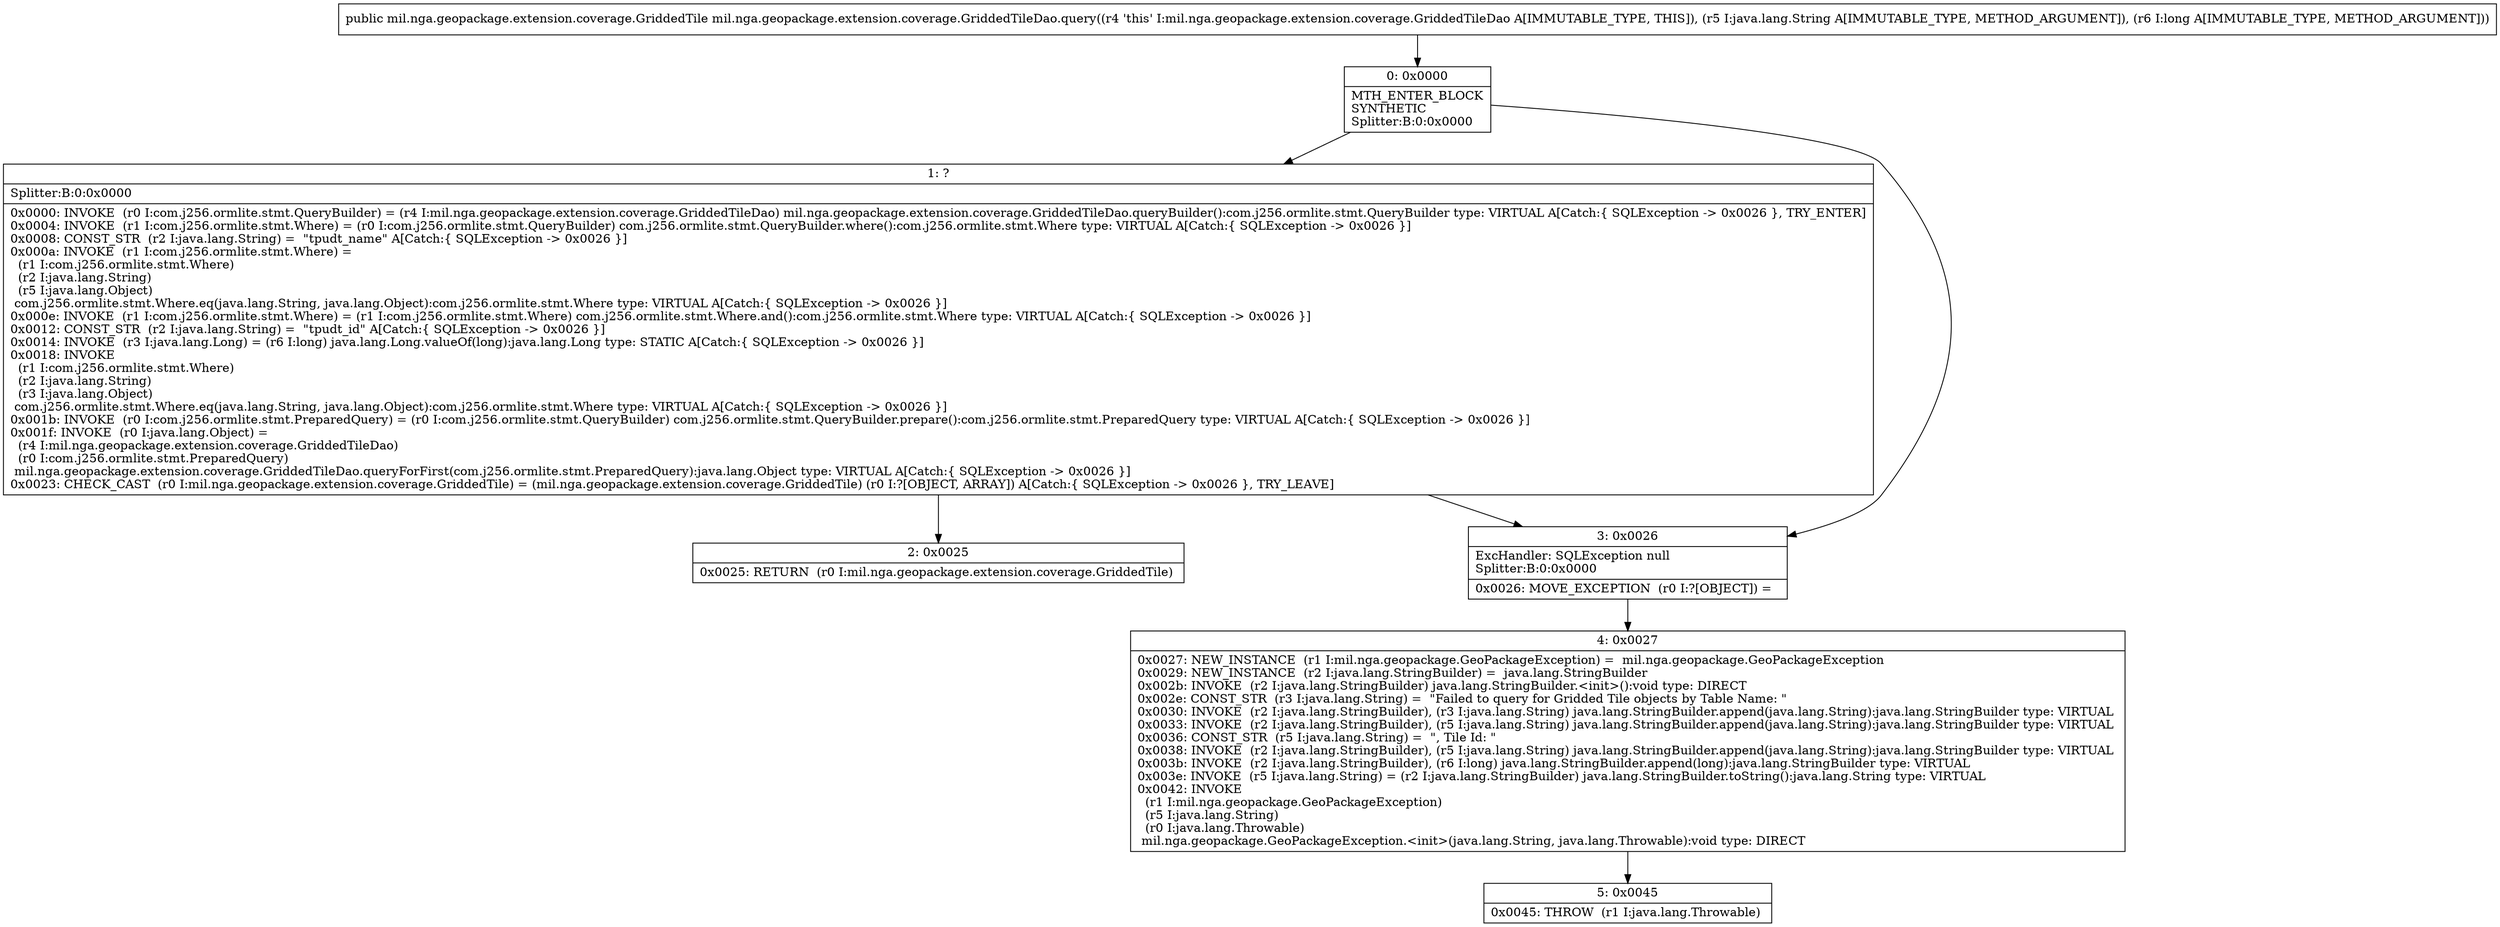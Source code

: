 digraph "CFG formil.nga.geopackage.extension.coverage.GriddedTileDao.query(Ljava\/lang\/String;J)Lmil\/nga\/geopackage\/extension\/coverage\/GriddedTile;" {
Node_0 [shape=record,label="{0\:\ 0x0000|MTH_ENTER_BLOCK\lSYNTHETIC\lSplitter:B:0:0x0000\l}"];
Node_1 [shape=record,label="{1\:\ ?|Splitter:B:0:0x0000\l|0x0000: INVOKE  (r0 I:com.j256.ormlite.stmt.QueryBuilder) = (r4 I:mil.nga.geopackage.extension.coverage.GriddedTileDao) mil.nga.geopackage.extension.coverage.GriddedTileDao.queryBuilder():com.j256.ormlite.stmt.QueryBuilder type: VIRTUAL A[Catch:\{ SQLException \-\> 0x0026 \}, TRY_ENTER]\l0x0004: INVOKE  (r1 I:com.j256.ormlite.stmt.Where) = (r0 I:com.j256.ormlite.stmt.QueryBuilder) com.j256.ormlite.stmt.QueryBuilder.where():com.j256.ormlite.stmt.Where type: VIRTUAL A[Catch:\{ SQLException \-\> 0x0026 \}]\l0x0008: CONST_STR  (r2 I:java.lang.String) =  \"tpudt_name\" A[Catch:\{ SQLException \-\> 0x0026 \}]\l0x000a: INVOKE  (r1 I:com.j256.ormlite.stmt.Where) = \l  (r1 I:com.j256.ormlite.stmt.Where)\l  (r2 I:java.lang.String)\l  (r5 I:java.lang.Object)\l com.j256.ormlite.stmt.Where.eq(java.lang.String, java.lang.Object):com.j256.ormlite.stmt.Where type: VIRTUAL A[Catch:\{ SQLException \-\> 0x0026 \}]\l0x000e: INVOKE  (r1 I:com.j256.ormlite.stmt.Where) = (r1 I:com.j256.ormlite.stmt.Where) com.j256.ormlite.stmt.Where.and():com.j256.ormlite.stmt.Where type: VIRTUAL A[Catch:\{ SQLException \-\> 0x0026 \}]\l0x0012: CONST_STR  (r2 I:java.lang.String) =  \"tpudt_id\" A[Catch:\{ SQLException \-\> 0x0026 \}]\l0x0014: INVOKE  (r3 I:java.lang.Long) = (r6 I:long) java.lang.Long.valueOf(long):java.lang.Long type: STATIC A[Catch:\{ SQLException \-\> 0x0026 \}]\l0x0018: INVOKE  \l  (r1 I:com.j256.ormlite.stmt.Where)\l  (r2 I:java.lang.String)\l  (r3 I:java.lang.Object)\l com.j256.ormlite.stmt.Where.eq(java.lang.String, java.lang.Object):com.j256.ormlite.stmt.Where type: VIRTUAL A[Catch:\{ SQLException \-\> 0x0026 \}]\l0x001b: INVOKE  (r0 I:com.j256.ormlite.stmt.PreparedQuery) = (r0 I:com.j256.ormlite.stmt.QueryBuilder) com.j256.ormlite.stmt.QueryBuilder.prepare():com.j256.ormlite.stmt.PreparedQuery type: VIRTUAL A[Catch:\{ SQLException \-\> 0x0026 \}]\l0x001f: INVOKE  (r0 I:java.lang.Object) = \l  (r4 I:mil.nga.geopackage.extension.coverage.GriddedTileDao)\l  (r0 I:com.j256.ormlite.stmt.PreparedQuery)\l mil.nga.geopackage.extension.coverage.GriddedTileDao.queryForFirst(com.j256.ormlite.stmt.PreparedQuery):java.lang.Object type: VIRTUAL A[Catch:\{ SQLException \-\> 0x0026 \}]\l0x0023: CHECK_CAST  (r0 I:mil.nga.geopackage.extension.coverage.GriddedTile) = (mil.nga.geopackage.extension.coverage.GriddedTile) (r0 I:?[OBJECT, ARRAY]) A[Catch:\{ SQLException \-\> 0x0026 \}, TRY_LEAVE]\l}"];
Node_2 [shape=record,label="{2\:\ 0x0025|0x0025: RETURN  (r0 I:mil.nga.geopackage.extension.coverage.GriddedTile) \l}"];
Node_3 [shape=record,label="{3\:\ 0x0026|ExcHandler: SQLException null\lSplitter:B:0:0x0000\l|0x0026: MOVE_EXCEPTION  (r0 I:?[OBJECT]) =  \l}"];
Node_4 [shape=record,label="{4\:\ 0x0027|0x0027: NEW_INSTANCE  (r1 I:mil.nga.geopackage.GeoPackageException) =  mil.nga.geopackage.GeoPackageException \l0x0029: NEW_INSTANCE  (r2 I:java.lang.StringBuilder) =  java.lang.StringBuilder \l0x002b: INVOKE  (r2 I:java.lang.StringBuilder) java.lang.StringBuilder.\<init\>():void type: DIRECT \l0x002e: CONST_STR  (r3 I:java.lang.String) =  \"Failed to query for Gridded Tile objects by Table Name: \" \l0x0030: INVOKE  (r2 I:java.lang.StringBuilder), (r3 I:java.lang.String) java.lang.StringBuilder.append(java.lang.String):java.lang.StringBuilder type: VIRTUAL \l0x0033: INVOKE  (r2 I:java.lang.StringBuilder), (r5 I:java.lang.String) java.lang.StringBuilder.append(java.lang.String):java.lang.StringBuilder type: VIRTUAL \l0x0036: CONST_STR  (r5 I:java.lang.String) =  \", Tile Id: \" \l0x0038: INVOKE  (r2 I:java.lang.StringBuilder), (r5 I:java.lang.String) java.lang.StringBuilder.append(java.lang.String):java.lang.StringBuilder type: VIRTUAL \l0x003b: INVOKE  (r2 I:java.lang.StringBuilder), (r6 I:long) java.lang.StringBuilder.append(long):java.lang.StringBuilder type: VIRTUAL \l0x003e: INVOKE  (r5 I:java.lang.String) = (r2 I:java.lang.StringBuilder) java.lang.StringBuilder.toString():java.lang.String type: VIRTUAL \l0x0042: INVOKE  \l  (r1 I:mil.nga.geopackage.GeoPackageException)\l  (r5 I:java.lang.String)\l  (r0 I:java.lang.Throwable)\l mil.nga.geopackage.GeoPackageException.\<init\>(java.lang.String, java.lang.Throwable):void type: DIRECT \l}"];
Node_5 [shape=record,label="{5\:\ 0x0045|0x0045: THROW  (r1 I:java.lang.Throwable) \l}"];
MethodNode[shape=record,label="{public mil.nga.geopackage.extension.coverage.GriddedTile mil.nga.geopackage.extension.coverage.GriddedTileDao.query((r4 'this' I:mil.nga.geopackage.extension.coverage.GriddedTileDao A[IMMUTABLE_TYPE, THIS]), (r5 I:java.lang.String A[IMMUTABLE_TYPE, METHOD_ARGUMENT]), (r6 I:long A[IMMUTABLE_TYPE, METHOD_ARGUMENT])) }"];
MethodNode -> Node_0;
Node_0 -> Node_1;
Node_0 -> Node_3;
Node_1 -> Node_2;
Node_1 -> Node_3;
Node_3 -> Node_4;
Node_4 -> Node_5;
}

